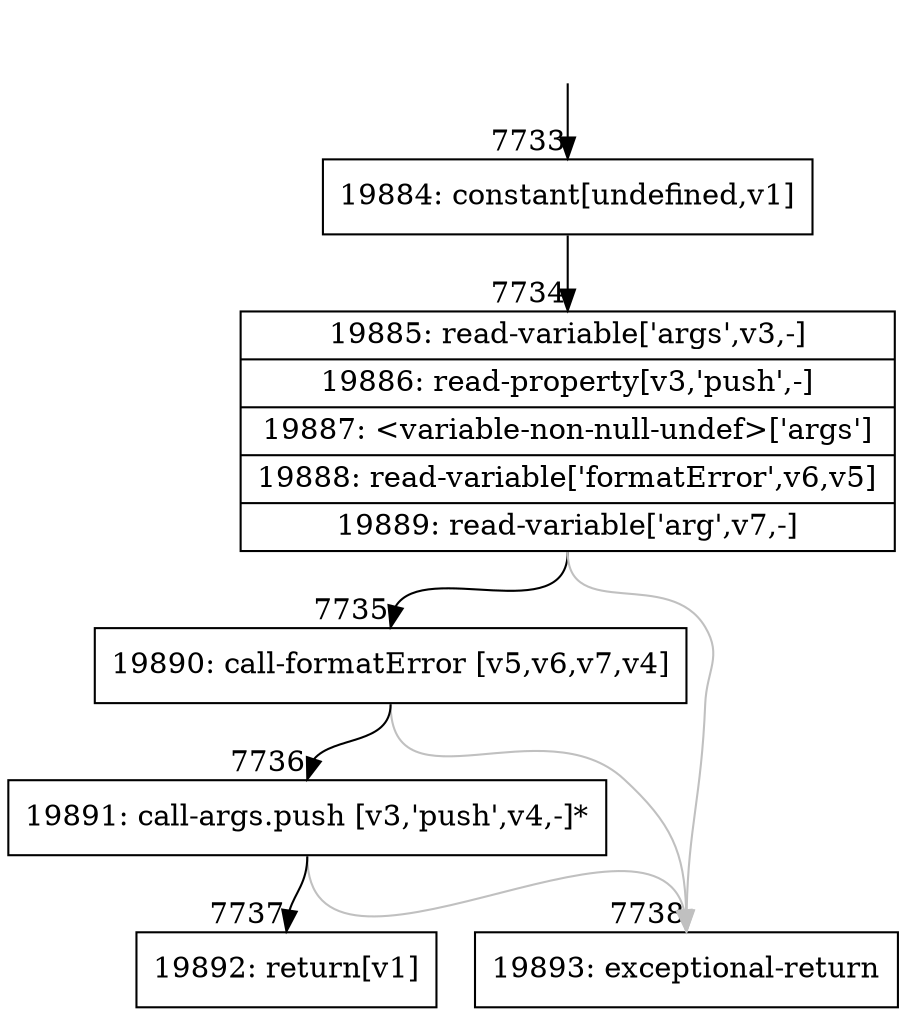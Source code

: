 digraph {
rankdir="TD"
BB_entry578[shape=none,label=""];
BB_entry578 -> BB7733 [tailport=s, headport=n, headlabel="    7733"]
BB7733 [shape=record label="{19884: constant[undefined,v1]}" ] 
BB7733 -> BB7734 [tailport=s, headport=n, headlabel="      7734"]
BB7734 [shape=record label="{19885: read-variable['args',v3,-]|19886: read-property[v3,'push',-]|19887: \<variable-non-null-undef\>['args']|19888: read-variable['formatError',v6,v5]|19889: read-variable['arg',v7,-]}" ] 
BB7734 -> BB7735 [tailport=s, headport=n, headlabel="      7735"]
BB7734 -> BB7738 [tailport=s, headport=n, color=gray, headlabel="      7738"]
BB7735 [shape=record label="{19890: call-formatError [v5,v6,v7,v4]}" ] 
BB7735 -> BB7736 [tailport=s, headport=n, headlabel="      7736"]
BB7735 -> BB7738 [tailport=s, headport=n, color=gray]
BB7736 [shape=record label="{19891: call-args.push [v3,'push',v4,-]*}" ] 
BB7736 -> BB7737 [tailport=s, headport=n, headlabel="      7737"]
BB7736 -> BB7738 [tailport=s, headport=n, color=gray]
BB7737 [shape=record label="{19892: return[v1]}" ] 
BB7738 [shape=record label="{19893: exceptional-return}" ] 
//#$~ 12330
}

